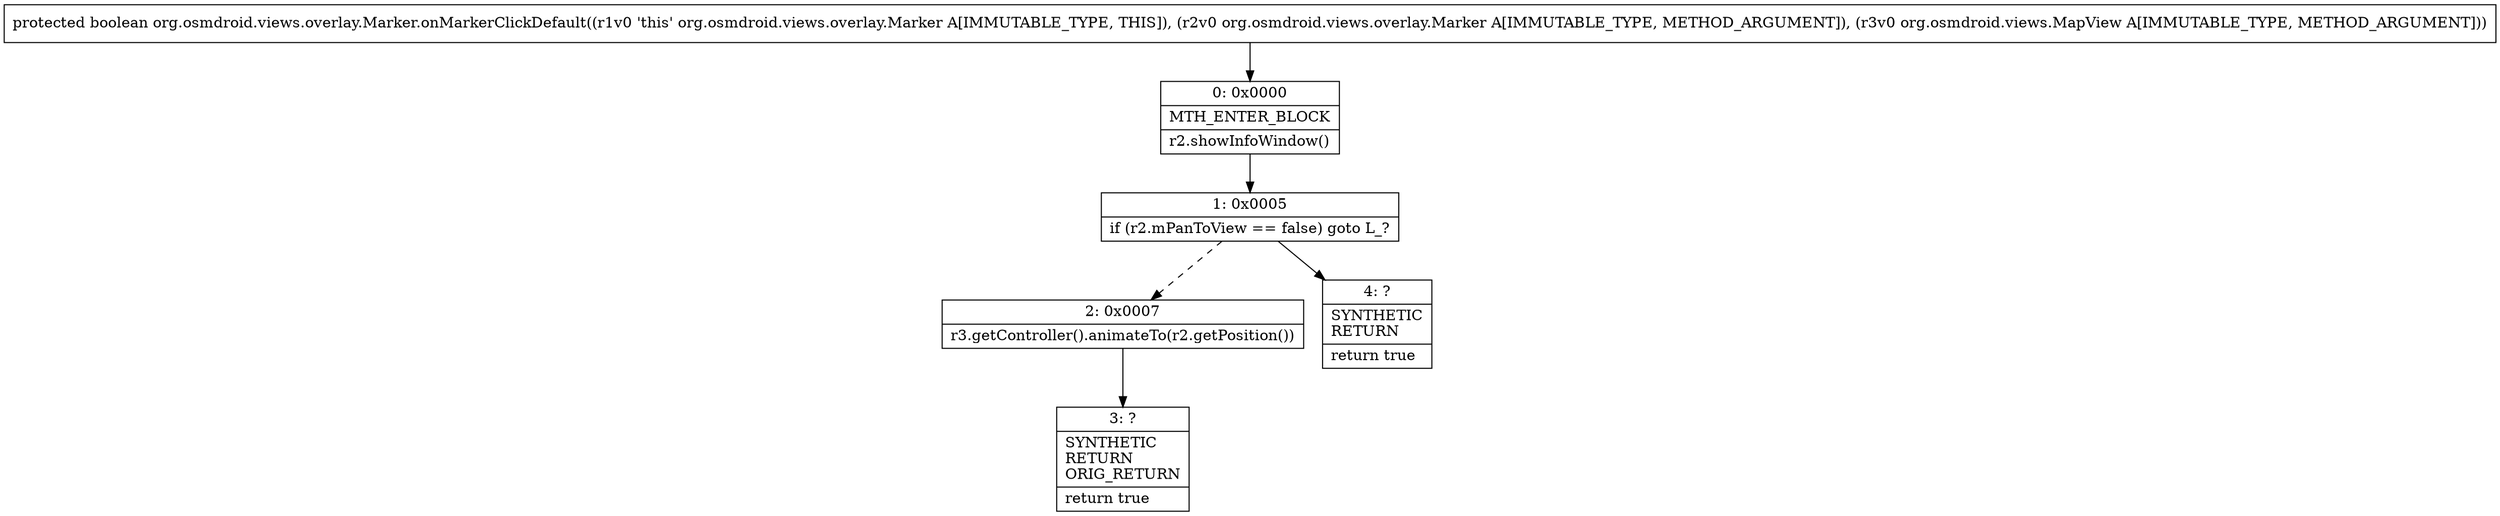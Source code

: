 digraph "CFG fororg.osmdroid.views.overlay.Marker.onMarkerClickDefault(Lorg\/osmdroid\/views\/overlay\/Marker;Lorg\/osmdroid\/views\/MapView;)Z" {
Node_0 [shape=record,label="{0\:\ 0x0000|MTH_ENTER_BLOCK\l|r2.showInfoWindow()\l}"];
Node_1 [shape=record,label="{1\:\ 0x0005|if (r2.mPanToView == false) goto L_?\l}"];
Node_2 [shape=record,label="{2\:\ 0x0007|r3.getController().animateTo(r2.getPosition())\l}"];
Node_3 [shape=record,label="{3\:\ ?|SYNTHETIC\lRETURN\lORIG_RETURN\l|return true\l}"];
Node_4 [shape=record,label="{4\:\ ?|SYNTHETIC\lRETURN\l|return true\l}"];
MethodNode[shape=record,label="{protected boolean org.osmdroid.views.overlay.Marker.onMarkerClickDefault((r1v0 'this' org.osmdroid.views.overlay.Marker A[IMMUTABLE_TYPE, THIS]), (r2v0 org.osmdroid.views.overlay.Marker A[IMMUTABLE_TYPE, METHOD_ARGUMENT]), (r3v0 org.osmdroid.views.MapView A[IMMUTABLE_TYPE, METHOD_ARGUMENT])) }"];
MethodNode -> Node_0;
Node_0 -> Node_1;
Node_1 -> Node_2[style=dashed];
Node_1 -> Node_4;
Node_2 -> Node_3;
}

